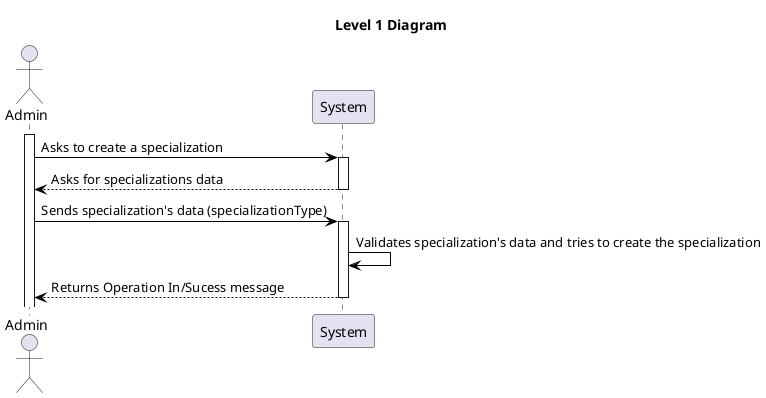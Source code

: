 @startuml level_1

title Level 1 Diagram

hide empty members
'skinparam Linetype ortho

skinparam class {
    BackgroundColor<<valueObject>> #D6EAF8
    BackgroundColor<<root>> #FDEBD0
    BackgroundColor<<service>> #D1F2EB
    BackgroundColor #FEF9E7
    ArrowColor Black
}

skinparam package {
    BackgroundColor #EBF5FB
}

actor Admin as A

activate A
A -> System: Asks to create a specialization
activate System
System --> A: Asks for specializations data
deactivate System
A -> System: Sends specialization's data (specializationType)
activate System
System -> System: Validates specialization's data and tries to create the specialization
System --> A: Returns Operation In/Sucess message
deactivate System

@enduml

